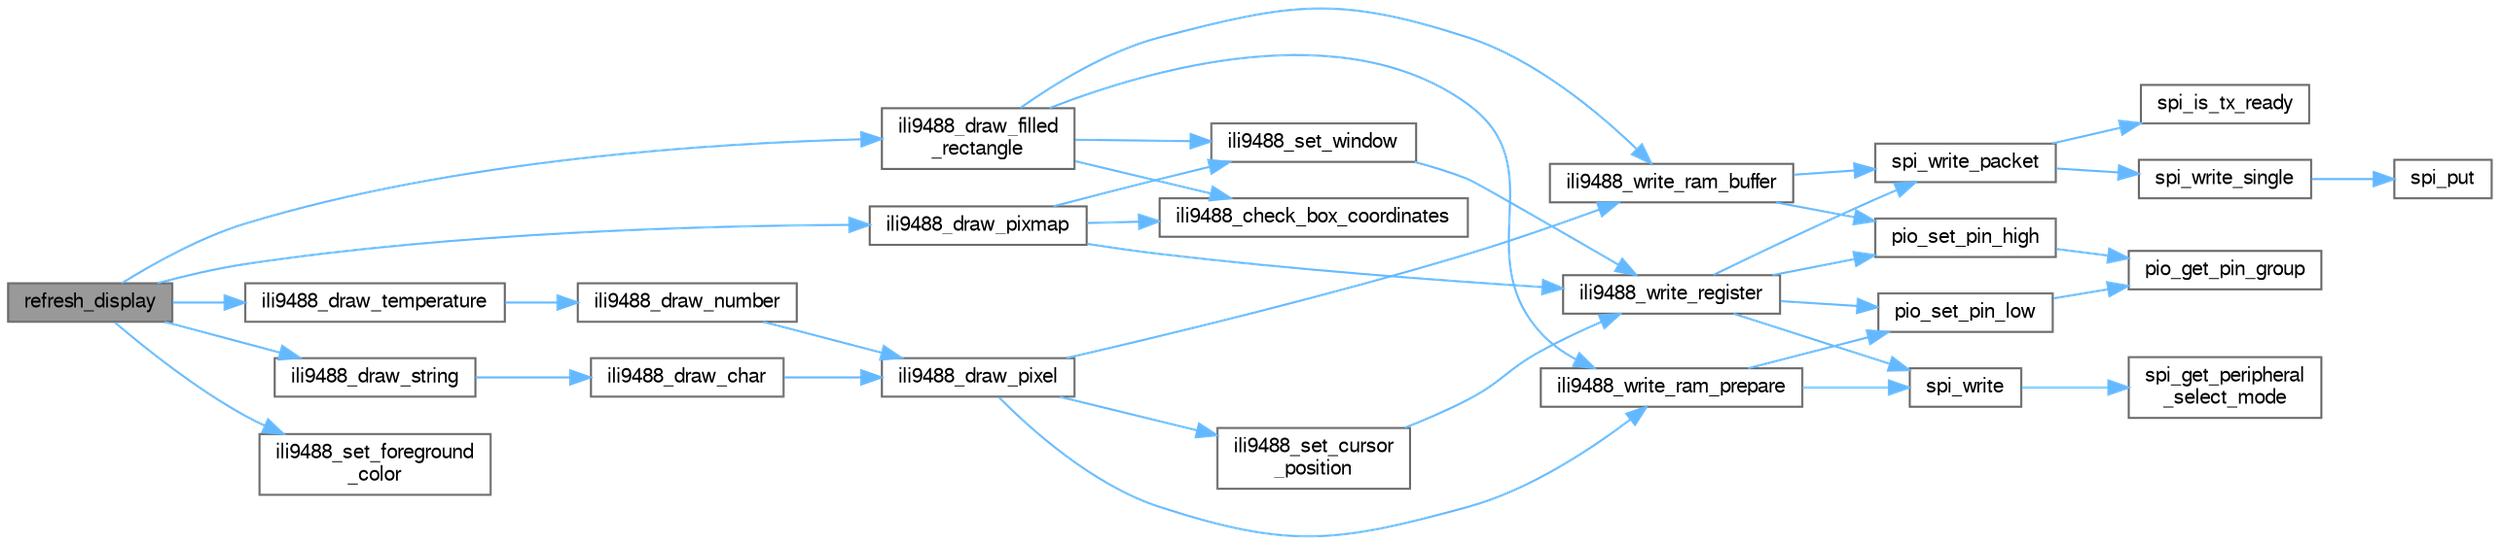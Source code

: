 digraph "refresh_display"
{
 // LATEX_PDF_SIZE
  bgcolor="transparent";
  edge [fontname=FreeSans,fontsize=10,labelfontname=FreeSans,labelfontsize=10];
  node [fontname=FreeSans,fontsize=10,shape=box,height=0.2,width=0.4];
  rankdir="LR";
  Node1 [label="refresh_display",height=0.2,width=0.4,color="gray40", fillcolor="grey60", style="filled", fontcolor="black",tooltip=" "];
  Node1 -> Node2 [color="steelblue1",style="solid"];
  Node2 [label="ili9488_draw_filled\l_rectangle",height=0.2,width=0.4,color="grey40", fillcolor="white", style="filled",URL="$group__ili9488__display__group.html#gaeb5b93d17f301de793f740c53da9cb0d",tooltip="Draw a filled rectangle on LCD."];
  Node2 -> Node3 [color="steelblue1",style="solid"];
  Node3 [label="ili9488_check_box_coordinates",height=0.2,width=0.4,color="grey40", fillcolor="white", style="filled",URL="$group__ili9488__display__group.html#gae945593ee1ca85938ec379abc78847fb",tooltip="Check box coordinates."];
  Node2 -> Node4 [color="steelblue1",style="solid"];
  Node4 [label="ili9488_set_window",height=0.2,width=0.4,color="grey40", fillcolor="white", style="filled",URL="$group__ili9488__display__group.html#ga4a15b95890ef6586b4dd39a01cb30f95",tooltip="ILI9488 configure window."];
  Node4 -> Node5 [color="steelblue1",style="solid"];
  Node5 [label="ili9488_write_register",height=0.2,width=0.4,color="grey40", fillcolor="white", style="filled",URL="$group__ili9488__display__group.html#ga004cc9b339c8d6bc83eab621d620e05f",tooltip="Write data to LCD Register."];
  Node5 -> Node6 [color="steelblue1",style="solid"];
  Node6 [label="pio_set_pin_high",height=0.2,width=0.4,color="grey40", fillcolor="white", style="filled",URL="$group__sam__drivers__pio__group.html#gaa8c613a0858311e6d684b1869d49dd77",tooltip="Drive a GPIO pin to 1."];
  Node6 -> Node7 [color="steelblue1",style="solid"];
  Node7 [label="pio_get_pin_group",height=0.2,width=0.4,color="grey40", fillcolor="white", style="filled",URL="$group__sam__drivers__pio__group.html#gaf37309a52c59d5e2116d649f6fdd98c9",tooltip="Return GPIO port for a GPIO pin."];
  Node5 -> Node8 [color="steelblue1",style="solid"];
  Node8 [label="pio_set_pin_low",height=0.2,width=0.4,color="grey40", fillcolor="white", style="filled",URL="$group__sam__drivers__pio__group.html#ga41f795f6deb585e82b913a959a4b076a",tooltip="Drive a GPIO pin to 0."];
  Node8 -> Node7 [color="steelblue1",style="solid"];
  Node5 -> Node9 [color="steelblue1",style="solid"];
  Node9 [label="spi_write",height=0.2,width=0.4,color="grey40", fillcolor="white", style="filled",URL="$group__sam__drivers__spi__group.html#gaf0aef4a28c69c8ceb6e99b5d79e91e47",tooltip="Write the transmitted data with specified peripheral chip select value."];
  Node9 -> Node10 [color="steelblue1",style="solid"];
  Node10 [label="spi_get_peripheral\l_select_mode",height=0.2,width=0.4,color="grey40", fillcolor="white", style="filled",URL="$drivers_2spi_2spi_8h.html#a7a7e9be615b3302403a32d57650138f2",tooltip="Get Peripheral Select mode."];
  Node5 -> Node11 [color="steelblue1",style="solid"];
  Node11 [label="spi_write_packet",height=0.2,width=0.4,color="grey40", fillcolor="white", style="filled",URL="$spi__master_8c.html#a9d0996dc59ad7f2a593e27710c6cc727",tooltip="Send a sequence of bytes to an SPI device."];
  Node11 -> Node12 [color="steelblue1",style="solid"];
  Node12 [label="spi_is_tx_ready",height=0.2,width=0.4,color="grey40", fillcolor="white", style="filled",URL="$drivers_2spi_2spi_8h.html#a3191ea9575f016d8c0a54b08920768d4",tooltip="Check if all transmissions are ready."];
  Node11 -> Node13 [color="steelblue1",style="solid"];
  Node13 [label="spi_write_single",height=0.2,width=0.4,color="grey40", fillcolor="white", style="filled",URL="$sam__spi_2spi__master_8h.html#a65c32defa363bf60ee9820a231884b69",tooltip="Write one byte to an SPI device."];
  Node13 -> Node14 [color="steelblue1",style="solid"];
  Node14 [label="spi_put",height=0.2,width=0.4,color="grey40", fillcolor="white", style="filled",URL="$drivers_2spi_2spi_8h.html#adf99875478cb13bb164e96c73c9666bb",tooltip="Put one data to a SPI peripheral."];
  Node2 -> Node15 [color="steelblue1",style="solid"];
  Node15 [label="ili9488_write_ram_buffer",height=0.2,width=0.4,color="grey40", fillcolor="white", style="filled",URL="$group__ili9488__display__group.html#gaf89cf3147f4b11ff96a0040b5ce19502",tooltip="Write multiple data in buffer to LCD controller."];
  Node15 -> Node6 [color="steelblue1",style="solid"];
  Node15 -> Node11 [color="steelblue1",style="solid"];
  Node2 -> Node16 [color="steelblue1",style="solid"];
  Node16 [label="ili9488_write_ram_prepare",height=0.2,width=0.4,color="grey40", fillcolor="white", style="filled",URL="$group__ili9488__display__group.html#gaa00306e826e75a712b9d39317ad60179",tooltip="Prepare to write GRAM data."];
  Node16 -> Node8 [color="steelblue1",style="solid"];
  Node16 -> Node9 [color="steelblue1",style="solid"];
  Node1 -> Node17 [color="steelblue1",style="solid"];
  Node17 [label="ili9488_draw_pixmap",height=0.2,width=0.4,color="grey40", fillcolor="white", style="filled",URL="$group__ili9488__display__group.html#ga1aef2c02a3b491d6127434ea4f0e1be9",tooltip="Draw a pixmap on LCD."];
  Node17 -> Node3 [color="steelblue1",style="solid"];
  Node17 -> Node4 [color="steelblue1",style="solid"];
  Node17 -> Node5 [color="steelblue1",style="solid"];
  Node1 -> Node18 [color="steelblue1",style="solid"];
  Node18 [label="ili9488_draw_string",height=0.2,width=0.4,color="grey40", fillcolor="white", style="filled",URL="$group__ili9488__display__group.html#ga34c0cd3a1a7ac63ddb3286c12ff92733",tooltip="Draw a string on LCD."];
  Node18 -> Node19 [color="steelblue1",style="solid"];
  Node19 [label="ili9488_draw_char",height=0.2,width=0.4,color="grey40", fillcolor="white", style="filled",URL="$group__ili9488__display__group.html#ga423be5779ccf536eaa8a7daa2629c764",tooltip="Draw an ASCII character on LCD."];
  Node19 -> Node20 [color="steelblue1",style="solid"];
  Node20 [label="ili9488_draw_pixel",height=0.2,width=0.4,color="grey40", fillcolor="white", style="filled",URL="$group__ili9488__display__group.html#ga1139df88f3567561a6be9d08e7c5e87a",tooltip="Draw a pixel on LCD."];
  Node20 -> Node21 [color="steelblue1",style="solid"];
  Node21 [label="ili9488_set_cursor\l_position",height=0.2,width=0.4,color="grey40", fillcolor="white", style="filled",URL="$group__ili9488__display__group.html#ga7fab1376515c984e57066f9f29ba8e88",tooltip="Set cursor of LCD screen."];
  Node21 -> Node5 [color="steelblue1",style="solid"];
  Node20 -> Node15 [color="steelblue1",style="solid"];
  Node20 -> Node16 [color="steelblue1",style="solid"];
  Node1 -> Node22 [color="steelblue1",style="solid"];
  Node22 [label="ili9488_draw_temperature",height=0.2,width=0.4,color="grey40", fillcolor="white", style="filled",URL="$main__image_8c.html#a93ee47acbef50f1f0c8ad9b21b71b999",tooltip=" "];
  Node22 -> Node23 [color="steelblue1",style="solid"];
  Node23 [label="ili9488_draw_number",height=0.2,width=0.4,color="grey40", fillcolor="white", style="filled",URL="$main__image_8c.html#a9001afc24a17b931b323de85c85f3a9a",tooltip=" "];
  Node23 -> Node20 [color="steelblue1",style="solid"];
  Node1 -> Node24 [color="steelblue1",style="solid"];
  Node24 [label="ili9488_set_foreground\l_color",height=0.2,width=0.4,color="grey40", fillcolor="white", style="filled",URL="$group__ili9488__display__group.html#gac3013068c26fe39b434fad37e3f7a56e",tooltip="Set foreground color."];
}
